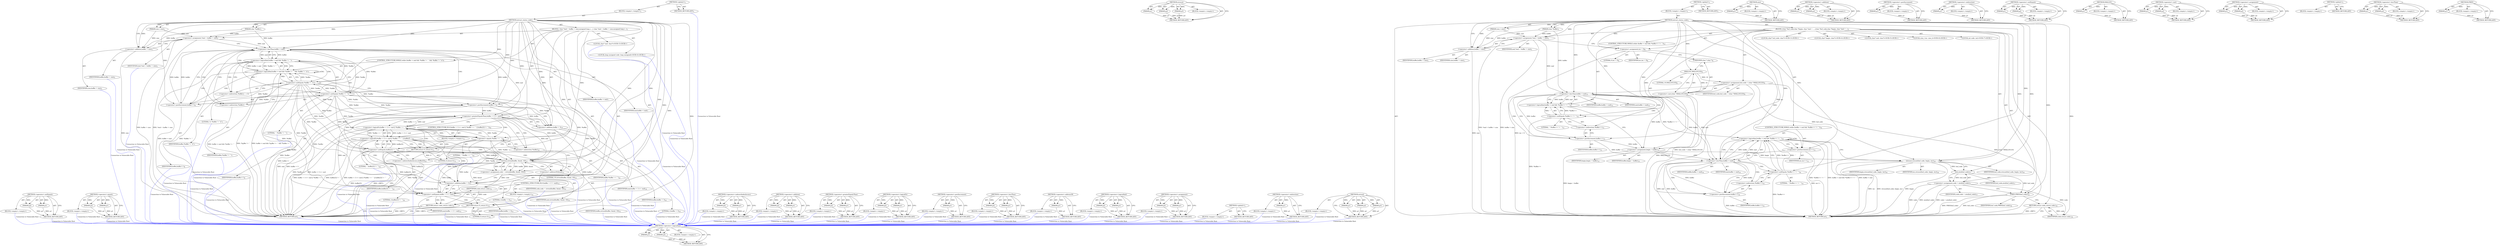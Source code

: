 digraph "strtoul" {
vulnerable_110 [label=<(METHOD,&lt;operator&gt;.logicalAnd)>];
vulnerable_111 [label=<(PARAM,p1)>];
vulnerable_112 [label=<(PARAM,p2)>];
vulnerable_113 [label=<(BLOCK,&lt;empty&gt;,&lt;empty&gt;)>];
vulnerable_114 [label=<(METHOD_RETURN,ANY)>];
vulnerable_133 [label=<(METHOD,strncat)>];
vulnerable_134 [label=<(PARAM,p1)>];
vulnerable_135 [label=<(PARAM,p2)>];
vulnerable_136 [label=<(PARAM,p3)>];
vulnerable_137 [label=<(BLOCK,&lt;empty&gt;,&lt;empty&gt;)>];
vulnerable_138 [label=<(METHOD_RETURN,ANY)>];
vulnerable_6 [label=<(METHOD,&lt;global&gt;)<SUB>1</SUB>>];
vulnerable_7 [label=<(BLOCK,&lt;empty&gt;,&lt;empty&gt;)<SUB>1</SUB>>];
vulnerable_8 [label=<(METHOD,extract_status_code)<SUB>1</SUB>>];
vulnerable_9 [label=<(PARAM,char *buffer)<SUB>1</SUB>>];
vulnerable_10 [label=<(PARAM,size_t size)<SUB>1</SUB>>];
vulnerable_11 [label=<(BLOCK,{
	char *buf_code;
	char *begin;
 	char *end = ...,{
	char *buf_code;
	char *begin;
 	char *end = ...)<SUB>2</SUB>>];
vulnerable_12 [label="<(LOCAL,char* buf_code: char*)<SUB>3</SUB>>"];
vulnerable_13 [label="<(LOCAL,char* begin: char*)<SUB>4</SUB>>"];
vulnerable_14 [label="<(LOCAL,char* end: char*)<SUB>5</SUB>>"];
vulnerable_15 [label=<(&lt;operator&gt;.assignment,*end = buffer + size)<SUB>5</SUB>>];
vulnerable_16 [label=<(IDENTIFIER,end,*end = buffer + size)<SUB>5</SUB>>];
vulnerable_17 [label=<(&lt;operator&gt;.addition,buffer + size)<SUB>5</SUB>>];
vulnerable_18 [label=<(IDENTIFIER,buffer,buffer + size)<SUB>5</SUB>>];
vulnerable_19 [label=<(IDENTIFIER,size,buffer + size)<SUB>5</SUB>>];
vulnerable_20 [label="<(LOCAL,size_t inc: size_t)<SUB>6</SUB>>"];
vulnerable_21 [label=<(&lt;operator&gt;.assignment,inc = 0)<SUB>6</SUB>>];
vulnerable_22 [label=<(IDENTIFIER,inc,inc = 0)<SUB>6</SUB>>];
vulnerable_23 [label=<(LITERAL,0,inc = 0)<SUB>6</SUB>>];
vulnerable_24 [label="<(LOCAL,int code: int)<SUB>7</SUB>>"];
vulnerable_25 [label=<(&lt;operator&gt;.assignment,buf_code = (char *)MALLOC(10))<SUB>9</SUB>>];
vulnerable_26 [label=<(IDENTIFIER,buf_code,buf_code = (char *)MALLOC(10))<SUB>9</SUB>>];
vulnerable_27 [label=<(&lt;operator&gt;.cast,(char *)MALLOC(10))<SUB>9</SUB>>];
vulnerable_28 [label=<(UNKNOWN,char *,char *)<SUB>9</SUB>>];
vulnerable_29 [label=<(MALLOC,MALLOC(10))<SUB>9</SUB>>];
vulnerable_30 [label=<(LITERAL,10,MALLOC(10))<SUB>9</SUB>>];
vulnerable_31 [label=<(CONTROL_STRUCTURE,WHILE,while (buffer &lt; end &amp;&amp; *buffer++ != ' '))<SUB>12</SUB>>];
vulnerable_32 [label=<(&lt;operator&gt;.logicalAnd,buffer &lt; end &amp;&amp; *buffer++ != ' ')<SUB>12</SUB>>];
vulnerable_33 [label=<(&lt;operator&gt;.lessThan,buffer &lt; end)<SUB>12</SUB>>];
vulnerable_34 [label=<(IDENTIFIER,buffer,buffer &lt; end)<SUB>12</SUB>>];
vulnerable_35 [label=<(IDENTIFIER,end,buffer &lt; end)<SUB>12</SUB>>];
vulnerable_36 [label=<(&lt;operator&gt;.notEquals,*buffer++ != ' ')<SUB>12</SUB>>];
vulnerable_37 [label=<(&lt;operator&gt;.indirection,*buffer++)<SUB>12</SUB>>];
vulnerable_38 [label=<(&lt;operator&gt;.postIncrement,buffer++)<SUB>12</SUB>>];
vulnerable_39 [label=<(IDENTIFIER,buffer,buffer++)<SUB>12</SUB>>];
vulnerable_40 [label=<(LITERAL,' ',*buffer++ != ' ')<SUB>12</SUB>>];
vulnerable_41 [label=<(&lt;operator&gt;.assignment,begin = buffer)<SUB>13</SUB>>];
vulnerable_42 [label=<(IDENTIFIER,begin,begin = buffer)<SUB>13</SUB>>];
vulnerable_43 [label=<(IDENTIFIER,buffer,begin = buffer)<SUB>13</SUB>>];
vulnerable_44 [label=<(CONTROL_STRUCTURE,WHILE,while (buffer &lt; end &amp;&amp; *buffer++ != ' '))<SUB>14</SUB>>];
vulnerable_45 [label=<(&lt;operator&gt;.logicalAnd,buffer &lt; end &amp;&amp; *buffer++ != ' ')<SUB>14</SUB>>];
vulnerable_46 [label=<(&lt;operator&gt;.lessThan,buffer &lt; end)<SUB>14</SUB>>];
vulnerable_47 [label=<(IDENTIFIER,buffer,buffer &lt; end)<SUB>14</SUB>>];
vulnerable_48 [label=<(IDENTIFIER,end,buffer &lt; end)<SUB>14</SUB>>];
vulnerable_49 [label=<(&lt;operator&gt;.notEquals,*buffer++ != ' ')<SUB>14</SUB>>];
vulnerable_50 [label=<(&lt;operator&gt;.indirection,*buffer++)<SUB>14</SUB>>];
vulnerable_51 [label=<(&lt;operator&gt;.postIncrement,buffer++)<SUB>14</SUB>>];
vulnerable_52 [label=<(IDENTIFIER,buffer,buffer++)<SUB>14</SUB>>];
vulnerable_53 [label=<(LITERAL,' ',*buffer++ != ' ')<SUB>14</SUB>>];
vulnerable_54 [label=<(&lt;operator&gt;.postIncrement,inc++)<SUB>15</SUB>>];
vulnerable_55 [label=<(IDENTIFIER,inc,inc++)<SUB>15</SUB>>];
vulnerable_56 [label=<(strncat,strncat(buf_code, begin, inc))<SUB>16</SUB>>];
vulnerable_57 [label=<(IDENTIFIER,buf_code,strncat(buf_code, begin, inc))<SUB>16</SUB>>];
vulnerable_58 [label=<(IDENTIFIER,begin,strncat(buf_code, begin, inc))<SUB>16</SUB>>];
vulnerable_59 [label=<(IDENTIFIER,inc,strncat(buf_code, begin, inc))<SUB>16</SUB>>];
vulnerable_60 [label=<(&lt;operator&gt;.assignment,code = atoi(buf_code))<SUB>17</SUB>>];
vulnerable_61 [label=<(IDENTIFIER,code,code = atoi(buf_code))<SUB>17</SUB>>];
vulnerable_62 [label=<(atoi,atoi(buf_code))<SUB>17</SUB>>];
vulnerable_63 [label=<(IDENTIFIER,buf_code,atoi(buf_code))<SUB>17</SUB>>];
vulnerable_64 [label=<(FREE,FREE(buf_code))<SUB>18</SUB>>];
vulnerable_65 [label=<(IDENTIFIER,buf_code,FREE(buf_code))<SUB>18</SUB>>];
vulnerable_66 [label=<(RETURN,return code;,return code;)<SUB>19</SUB>>];
vulnerable_67 [label=<(IDENTIFIER,code,return code;)<SUB>19</SUB>>];
vulnerable_68 [label=<(METHOD_RETURN,int)<SUB>1</SUB>>];
vulnerable_70 [label=<(METHOD_RETURN,ANY)<SUB>1</SUB>>];
vulnerable_139 [label=<(METHOD,atoi)>];
vulnerable_140 [label=<(PARAM,p1)>];
vulnerable_141 [label=<(BLOCK,&lt;empty&gt;,&lt;empty&gt;)>];
vulnerable_142 [label=<(METHOD_RETURN,ANY)>];
vulnerable_96 [label=<(METHOD,&lt;operator&gt;.addition)>];
vulnerable_97 [label=<(PARAM,p1)>];
vulnerable_98 [label=<(PARAM,p2)>];
vulnerable_99 [label=<(BLOCK,&lt;empty&gt;,&lt;empty&gt;)>];
vulnerable_100 [label=<(METHOD_RETURN,ANY)>];
vulnerable_129 [label=<(METHOD,&lt;operator&gt;.postIncrement)>];
vulnerable_130 [label=<(PARAM,p1)>];
vulnerable_131 [label=<(BLOCK,&lt;empty&gt;,&lt;empty&gt;)>];
vulnerable_132 [label=<(METHOD_RETURN,ANY)>];
vulnerable_125 [label=<(METHOD,&lt;operator&gt;.indirection)>];
vulnerable_126 [label=<(PARAM,p1)>];
vulnerable_127 [label=<(BLOCK,&lt;empty&gt;,&lt;empty&gt;)>];
vulnerable_128 [label=<(METHOD_RETURN,ANY)>];
vulnerable_120 [label=<(METHOD,&lt;operator&gt;.notEquals)>];
vulnerable_121 [label=<(PARAM,p1)>];
vulnerable_122 [label=<(PARAM,p2)>];
vulnerable_123 [label=<(BLOCK,&lt;empty&gt;,&lt;empty&gt;)>];
vulnerable_124 [label=<(METHOD_RETURN,ANY)>];
vulnerable_106 [label=<(METHOD,MALLOC)>];
vulnerable_107 [label=<(PARAM,p1)>];
vulnerable_108 [label=<(BLOCK,&lt;empty&gt;,&lt;empty&gt;)>];
vulnerable_109 [label=<(METHOD_RETURN,ANY)>];
vulnerable_101 [label=<(METHOD,&lt;operator&gt;.cast)>];
vulnerable_102 [label=<(PARAM,p1)>];
vulnerable_103 [label=<(PARAM,p2)>];
vulnerable_104 [label=<(BLOCK,&lt;empty&gt;,&lt;empty&gt;)>];
vulnerable_105 [label=<(METHOD_RETURN,ANY)>];
vulnerable_91 [label=<(METHOD,&lt;operator&gt;.assignment)>];
vulnerable_92 [label=<(PARAM,p1)>];
vulnerable_93 [label=<(PARAM,p2)>];
vulnerable_94 [label=<(BLOCK,&lt;empty&gt;,&lt;empty&gt;)>];
vulnerable_95 [label=<(METHOD_RETURN,ANY)>];
vulnerable_85 [label=<(METHOD,&lt;global&gt;)<SUB>1</SUB>>];
vulnerable_86 [label=<(BLOCK,&lt;empty&gt;,&lt;empty&gt;)>];
vulnerable_87 [label=<(METHOD_RETURN,ANY)>];
vulnerable_115 [label=<(METHOD,&lt;operator&gt;.lessThan)>];
vulnerable_116 [label=<(PARAM,p1)>];
vulnerable_117 [label=<(PARAM,p2)>];
vulnerable_118 [label=<(BLOCK,&lt;empty&gt;,&lt;empty&gt;)>];
vulnerable_119 [label=<(METHOD_RETURN,ANY)>];
vulnerable_143 [label=<(METHOD,FREE)>];
vulnerable_144 [label=<(PARAM,p1)>];
vulnerable_145 [label=<(BLOCK,&lt;empty&gt;,&lt;empty&gt;)>];
vulnerable_146 [label=<(METHOD_RETURN,ANY)>];
fixed_120 [label=<(METHOD,&lt;operator&gt;.notEquals)>];
fixed_121 [label=<(PARAM,p1)>];
fixed_122 [label=<(PARAM,p2)>];
fixed_123 [label=<(BLOCK,&lt;empty&gt;,&lt;empty&gt;)>];
fixed_124 [label=<(METHOD_RETURN,ANY)>];
fixed_143 [label=<(METHOD,&lt;operator&gt;.equals)>];
fixed_144 [label=<(PARAM,p1)>];
fixed_145 [label=<(PARAM,p2)>];
fixed_146 [label=<(BLOCK,&lt;empty&gt;,&lt;empty&gt;)>];
fixed_147 [label=<(METHOD_RETURN,ANY)>];
fixed_6 [label=<(METHOD,&lt;global&gt;)<SUB>1</SUB>>];
fixed_7 [label=<(BLOCK,&lt;empty&gt;,&lt;empty&gt;)<SUB>1</SUB>>];
fixed_8 [label=<(METHOD,extract_status_code)<SUB>1</SUB>>];
fixed_9 [label=<(PARAM,char *buffer)<SUB>1</SUB>>];
fixed_10 [label=<(PARAM,size_t size)<SUB>1</SUB>>];
fixed_11 [label=<(BLOCK,{
 	char *end = buffer + size;
	unsigned long c...,{
 	char *end = buffer + size;
	unsigned long c...)<SUB>2</SUB>>];
fixed_12 [label="<(LOCAL,char* end: char*)<SUB>3</SUB>>"];
fixed_13 [label=<(&lt;operator&gt;.assignment,*end = buffer + size)<SUB>3</SUB>>];
fixed_14 [label=<(IDENTIFIER,end,*end = buffer + size)<SUB>3</SUB>>];
fixed_15 [label=<(&lt;operator&gt;.addition,buffer + size)<SUB>3</SUB>>];
fixed_16 [label=<(IDENTIFIER,buffer,buffer + size)<SUB>3</SUB>>];
fixed_17 [label=<(IDENTIFIER,size,buffer + size)<SUB>3</SUB>>];
fixed_18 [label="<(LOCAL,long unsigned code: long unsigned)<SUB>4</SUB>>"];
fixed_19 [label=<(CONTROL_STRUCTURE,WHILE,while (buffer &lt; end &amp;&amp; *buffer != ' ' &amp;&amp; *buffer != '\r'))<SUB>7</SUB>>];
fixed_20 [label=<(&lt;operator&gt;.logicalAnd,buffer &lt; end &amp;&amp; *buffer != ' ' &amp;&amp; *buffer != '\r')<SUB>7</SUB>>];
fixed_21 [label=<(&lt;operator&gt;.logicalAnd,buffer &lt; end &amp;&amp; *buffer != ' ')<SUB>7</SUB>>];
fixed_22 [label=<(&lt;operator&gt;.lessThan,buffer &lt; end)<SUB>7</SUB>>];
fixed_23 [label=<(IDENTIFIER,buffer,buffer &lt; end)<SUB>7</SUB>>];
fixed_24 [label=<(IDENTIFIER,end,buffer &lt; end)<SUB>7</SUB>>];
fixed_25 [label=<(&lt;operator&gt;.notEquals,*buffer != ' ')<SUB>7</SUB>>];
fixed_26 [label=<(&lt;operator&gt;.indirection,*buffer)<SUB>7</SUB>>];
fixed_27 [label=<(IDENTIFIER,buffer,*buffer != ' ')<SUB>7</SUB>>];
fixed_28 [label=<(LITERAL,' ',*buffer != ' ')<SUB>7</SUB>>];
fixed_29 [label=<(&lt;operator&gt;.notEquals,*buffer != '\r')<SUB>7</SUB>>];
fixed_30 [label=<(&lt;operator&gt;.indirection,*buffer)<SUB>7</SUB>>];
fixed_31 [label=<(IDENTIFIER,buffer,*buffer != '\r')<SUB>7</SUB>>];
fixed_32 [label=<(LITERAL,'\r',*buffer != '\r')<SUB>7</SUB>>];
fixed_33 [label=<(&lt;operator&gt;.postIncrement,buffer++)<SUB>8</SUB>>];
fixed_34 [label=<(IDENTIFIER,buffer,buffer++)<SUB>8</SUB>>];
fixed_35 [label=<(&lt;operator&gt;.postIncrement,buffer++)<SUB>9</SUB>>];
fixed_36 [label=<(IDENTIFIER,buffer,buffer++)<SUB>9</SUB>>];
fixed_37 [label=<(CONTROL_STRUCTURE,IF,if (buffer + 3 &gt;= end || *buffer == ' ' || buffer[3] != ' '))<SUB>10</SUB>>];
fixed_38 [label=<(&lt;operator&gt;.logicalOr,buffer + 3 &gt;= end || *buffer == ' ' || buffer[3...)<SUB>10</SUB>>];
fixed_39 [label=<(&lt;operator&gt;.logicalOr,buffer + 3 &gt;= end || *buffer == ' ')<SUB>10</SUB>>];
fixed_40 [label=<(&lt;operator&gt;.greaterEqualsThan,buffer + 3 &gt;= end)<SUB>10</SUB>>];
fixed_41 [label=<(&lt;operator&gt;.addition,buffer + 3)<SUB>10</SUB>>];
fixed_42 [label=<(IDENTIFIER,buffer,buffer + 3)<SUB>10</SUB>>];
fixed_43 [label=<(LITERAL,3,buffer + 3)<SUB>10</SUB>>];
fixed_44 [label=<(IDENTIFIER,end,buffer + 3 &gt;= end)<SUB>10</SUB>>];
fixed_45 [label=<(&lt;operator&gt;.equals,*buffer == ' ')<SUB>10</SUB>>];
fixed_46 [label=<(&lt;operator&gt;.indirection,*buffer)<SUB>10</SUB>>];
fixed_47 [label=<(IDENTIFIER,buffer,*buffer == ' ')<SUB>10</SUB>>];
fixed_48 [label=<(LITERAL,' ',*buffer == ' ')<SUB>10</SUB>>];
fixed_49 [label=<(&lt;operator&gt;.notEquals,buffer[3] != ' ')<SUB>10</SUB>>];
fixed_50 [label=<(&lt;operator&gt;.indirectIndexAccess,buffer[3])<SUB>10</SUB>>];
fixed_51 [label=<(IDENTIFIER,buffer,buffer[3] != ' ')<SUB>10</SUB>>];
fixed_52 [label=<(LITERAL,3,buffer[3] != ' ')<SUB>10</SUB>>];
fixed_53 [label=<(LITERAL,' ',buffer[3] != ' ')<SUB>10</SUB>>];
fixed_54 [label=<(BLOCK,&lt;empty&gt;,&lt;empty&gt;)<SUB>11</SUB>>];
fixed_55 [label=<(RETURN,return 0;,return 0;)<SUB>11</SUB>>];
fixed_56 [label=<(LITERAL,0,return 0;)<SUB>11</SUB>>];
fixed_57 [label=<(&lt;operator&gt;.assignment,code = strtoul(buffer, &amp;end, 10))<SUB>12</SUB>>];
fixed_58 [label=<(IDENTIFIER,code,code = strtoul(buffer, &amp;end, 10))<SUB>12</SUB>>];
fixed_59 [label=<(strtoul,strtoul(buffer, &amp;end, 10))<SUB>12</SUB>>];
fixed_60 [label=<(IDENTIFIER,buffer,strtoul(buffer, &amp;end, 10))<SUB>12</SUB>>];
fixed_61 [label=<(&lt;operator&gt;.addressOf,&amp;end)<SUB>12</SUB>>];
fixed_62 [label=<(IDENTIFIER,end,strtoul(buffer, &amp;end, 10))<SUB>12</SUB>>];
fixed_63 [label=<(LITERAL,10,strtoul(buffer, &amp;end, 10))<SUB>12</SUB>>];
fixed_64 [label=<(CONTROL_STRUCTURE,IF,if (buffer + 3 != end))<SUB>13</SUB>>];
fixed_65 [label=<(&lt;operator&gt;.notEquals,buffer + 3 != end)<SUB>13</SUB>>];
fixed_66 [label=<(&lt;operator&gt;.addition,buffer + 3)<SUB>13</SUB>>];
fixed_67 [label=<(IDENTIFIER,buffer,buffer + 3)<SUB>13</SUB>>];
fixed_68 [label=<(LITERAL,3,buffer + 3)<SUB>13</SUB>>];
fixed_69 [label=<(IDENTIFIER,end,buffer + 3 != end)<SUB>13</SUB>>];
fixed_70 [label=<(BLOCK,&lt;empty&gt;,&lt;empty&gt;)<SUB>14</SUB>>];
fixed_71 [label=<(RETURN,return 0;,return 0;)<SUB>14</SUB>>];
fixed_72 [label=<(LITERAL,0,return 0;)<SUB>14</SUB>>];
fixed_73 [label=<(RETURN,return code;,return code;)<SUB>15</SUB>>];
fixed_74 [label=<(IDENTIFIER,code,return code;)<SUB>15</SUB>>];
fixed_75 [label=<(METHOD_RETURN,int)<SUB>1</SUB>>];
fixed_77 [label=<(METHOD_RETURN,ANY)<SUB>1</SUB>>];
fixed_148 [label=<(METHOD,&lt;operator&gt;.indirectIndexAccess)>];
fixed_149 [label=<(PARAM,p1)>];
fixed_150 [label=<(PARAM,p2)>];
fixed_151 [label=<(BLOCK,&lt;empty&gt;,&lt;empty&gt;)>];
fixed_152 [label=<(METHOD_RETURN,ANY)>];
fixed_105 [label=<(METHOD,&lt;operator&gt;.addition)>];
fixed_106 [label=<(PARAM,p1)>];
fixed_107 [label=<(PARAM,p2)>];
fixed_108 [label=<(BLOCK,&lt;empty&gt;,&lt;empty&gt;)>];
fixed_109 [label=<(METHOD_RETURN,ANY)>];
fixed_138 [label=<(METHOD,&lt;operator&gt;.greaterEqualsThan)>];
fixed_139 [label=<(PARAM,p1)>];
fixed_140 [label=<(PARAM,p2)>];
fixed_141 [label=<(BLOCK,&lt;empty&gt;,&lt;empty&gt;)>];
fixed_142 [label=<(METHOD_RETURN,ANY)>];
fixed_133 [label=<(METHOD,&lt;operator&gt;.logicalOr)>];
fixed_134 [label=<(PARAM,p1)>];
fixed_135 [label=<(PARAM,p2)>];
fixed_136 [label=<(BLOCK,&lt;empty&gt;,&lt;empty&gt;)>];
fixed_137 [label=<(METHOD_RETURN,ANY)>];
fixed_129 [label=<(METHOD,&lt;operator&gt;.postIncrement)>];
fixed_130 [label=<(PARAM,p1)>];
fixed_131 [label=<(BLOCK,&lt;empty&gt;,&lt;empty&gt;)>];
fixed_132 [label=<(METHOD_RETURN,ANY)>];
fixed_115 [label=<(METHOD,&lt;operator&gt;.lessThan)>];
fixed_116 [label=<(PARAM,p1)>];
fixed_117 [label=<(PARAM,p2)>];
fixed_118 [label=<(BLOCK,&lt;empty&gt;,&lt;empty&gt;)>];
fixed_119 [label=<(METHOD_RETURN,ANY)>];
fixed_159 [label=<(METHOD,&lt;operator&gt;.addressOf)>];
fixed_160 [label=<(PARAM,p1)>];
fixed_161 [label=<(BLOCK,&lt;empty&gt;,&lt;empty&gt;)>];
fixed_162 [label=<(METHOD_RETURN,ANY)>];
fixed_110 [label=<(METHOD,&lt;operator&gt;.logicalAnd)>];
fixed_111 [label=<(PARAM,p1)>];
fixed_112 [label=<(PARAM,p2)>];
fixed_113 [label=<(BLOCK,&lt;empty&gt;,&lt;empty&gt;)>];
fixed_114 [label=<(METHOD_RETURN,ANY)>];
fixed_100 [label=<(METHOD,&lt;operator&gt;.assignment)>];
fixed_101 [label=<(PARAM,p1)>];
fixed_102 [label=<(PARAM,p2)>];
fixed_103 [label=<(BLOCK,&lt;empty&gt;,&lt;empty&gt;)>];
fixed_104 [label=<(METHOD_RETURN,ANY)>];
fixed_94 [label=<(METHOD,&lt;global&gt;)<SUB>1</SUB>>];
fixed_95 [label=<(BLOCK,&lt;empty&gt;,&lt;empty&gt;)>];
fixed_96 [label=<(METHOD_RETURN,ANY)>];
fixed_125 [label=<(METHOD,&lt;operator&gt;.indirection)>];
fixed_126 [label=<(PARAM,p1)>];
fixed_127 [label=<(BLOCK,&lt;empty&gt;,&lt;empty&gt;)>];
fixed_128 [label=<(METHOD_RETURN,ANY)>];
fixed_153 [label=<(METHOD,strtoul)>];
fixed_154 [label=<(PARAM,p1)>];
fixed_155 [label=<(PARAM,p2)>];
fixed_156 [label=<(PARAM,p3)>];
fixed_157 [label=<(BLOCK,&lt;empty&gt;,&lt;empty&gt;)>];
fixed_158 [label=<(METHOD_RETURN,ANY)>];
vulnerable_110 -> vulnerable_111  [key=0, label="AST: "];
vulnerable_110 -> vulnerable_111  [key=1, label="DDG: "];
vulnerable_110 -> vulnerable_113  [key=0, label="AST: "];
vulnerable_110 -> vulnerable_112  [key=0, label="AST: "];
vulnerable_110 -> vulnerable_112  [key=1, label="DDG: "];
vulnerable_110 -> vulnerable_114  [key=0, label="AST: "];
vulnerable_110 -> vulnerable_114  [key=1, label="CFG: "];
vulnerable_111 -> vulnerable_114  [key=0, label="DDG: p1"];
vulnerable_112 -> vulnerable_114  [key=0, label="DDG: p2"];
vulnerable_133 -> vulnerable_134  [key=0, label="AST: "];
vulnerable_133 -> vulnerable_134  [key=1, label="DDG: "];
vulnerable_133 -> vulnerable_137  [key=0, label="AST: "];
vulnerable_133 -> vulnerable_135  [key=0, label="AST: "];
vulnerable_133 -> vulnerable_135  [key=1, label="DDG: "];
vulnerable_133 -> vulnerable_138  [key=0, label="AST: "];
vulnerable_133 -> vulnerable_138  [key=1, label="CFG: "];
vulnerable_133 -> vulnerable_136  [key=0, label="AST: "];
vulnerable_133 -> vulnerable_136  [key=1, label="DDG: "];
vulnerable_134 -> vulnerable_138  [key=0, label="DDG: p1"];
vulnerable_135 -> vulnerable_138  [key=0, label="DDG: p2"];
vulnerable_136 -> vulnerable_138  [key=0, label="DDG: p3"];
vulnerable_6 -> vulnerable_7  [key=0, label="AST: "];
vulnerable_6 -> vulnerable_70  [key=0, label="AST: "];
vulnerable_6 -> vulnerable_70  [key=1, label="CFG: "];
vulnerable_7 -> vulnerable_8  [key=0, label="AST: "];
vulnerable_8 -> vulnerable_9  [key=0, label="AST: "];
vulnerable_8 -> vulnerable_9  [key=1, label="DDG: "];
vulnerable_8 -> vulnerable_10  [key=0, label="AST: "];
vulnerable_8 -> vulnerable_10  [key=1, label="DDG: "];
vulnerable_8 -> vulnerable_11  [key=0, label="AST: "];
vulnerable_8 -> vulnerable_68  [key=0, label="AST: "];
vulnerable_8 -> vulnerable_17  [key=0, label="CFG: "];
vulnerable_8 -> vulnerable_17  [key=1, label="DDG: "];
vulnerable_8 -> vulnerable_15  [key=0, label="DDG: "];
vulnerable_8 -> vulnerable_21  [key=0, label="DDG: "];
vulnerable_8 -> vulnerable_41  [key=0, label="DDG: "];
vulnerable_8 -> vulnerable_56  [key=0, label="DDG: "];
vulnerable_8 -> vulnerable_64  [key=0, label="DDG: "];
vulnerable_8 -> vulnerable_67  [key=0, label="DDG: "];
vulnerable_8 -> vulnerable_54  [key=0, label="DDG: "];
vulnerable_8 -> vulnerable_62  [key=0, label="DDG: "];
vulnerable_8 -> vulnerable_29  [key=0, label="DDG: "];
vulnerable_8 -> vulnerable_33  [key=0, label="DDG: "];
vulnerable_8 -> vulnerable_36  [key=0, label="DDG: "];
vulnerable_8 -> vulnerable_46  [key=0, label="DDG: "];
vulnerable_8 -> vulnerable_49  [key=0, label="DDG: "];
vulnerable_8 -> vulnerable_38  [key=0, label="DDG: "];
vulnerable_8 -> vulnerable_51  [key=0, label="DDG: "];
vulnerable_9 -> vulnerable_15  [key=0, label="DDG: buffer"];
vulnerable_9 -> vulnerable_17  [key=0, label="DDG: buffer"];
vulnerable_9 -> vulnerable_33  [key=0, label="DDG: buffer"];
vulnerable_10 -> vulnerable_15  [key=0, label="DDG: size"];
vulnerable_10 -> vulnerable_17  [key=0, label="DDG: size"];
vulnerable_11 -> vulnerable_12  [key=0, label="AST: "];
vulnerable_11 -> vulnerable_13  [key=0, label="AST: "];
vulnerable_11 -> vulnerable_14  [key=0, label="AST: "];
vulnerable_11 -> vulnerable_15  [key=0, label="AST: "];
vulnerable_11 -> vulnerable_20  [key=0, label="AST: "];
vulnerable_11 -> vulnerable_21  [key=0, label="AST: "];
vulnerable_11 -> vulnerable_24  [key=0, label="AST: "];
vulnerable_11 -> vulnerable_25  [key=0, label="AST: "];
vulnerable_11 -> vulnerable_31  [key=0, label="AST: "];
vulnerable_11 -> vulnerable_41  [key=0, label="AST: "];
vulnerable_11 -> vulnerable_44  [key=0, label="AST: "];
vulnerable_11 -> vulnerable_56  [key=0, label="AST: "];
vulnerable_11 -> vulnerable_60  [key=0, label="AST: "];
vulnerable_11 -> vulnerable_64  [key=0, label="AST: "];
vulnerable_11 -> vulnerable_66  [key=0, label="AST: "];
vulnerable_15 -> vulnerable_16  [key=0, label="AST: "];
vulnerable_15 -> vulnerable_17  [key=0, label="AST: "];
vulnerable_15 -> vulnerable_21  [key=0, label="CFG: "];
vulnerable_15 -> vulnerable_68  [key=0, label="DDG: buffer + size"];
vulnerable_15 -> vulnerable_68  [key=1, label="DDG: *end = buffer + size"];
vulnerable_15 -> vulnerable_33  [key=0, label="DDG: end"];
vulnerable_17 -> vulnerable_18  [key=0, label="AST: "];
vulnerable_17 -> vulnerable_19  [key=0, label="AST: "];
vulnerable_17 -> vulnerable_15  [key=0, label="CFG: "];
vulnerable_17 -> vulnerable_68  [key=0, label="DDG: size"];
vulnerable_21 -> vulnerable_22  [key=0, label="AST: "];
vulnerable_21 -> vulnerable_23  [key=0, label="AST: "];
vulnerable_21 -> vulnerable_28  [key=0, label="CFG: "];
vulnerable_21 -> vulnerable_68  [key=0, label="DDG: inc = 0"];
vulnerable_21 -> vulnerable_54  [key=0, label="DDG: inc"];
vulnerable_25 -> vulnerable_26  [key=0, label="AST: "];
vulnerable_25 -> vulnerable_27  [key=0, label="AST: "];
vulnerable_25 -> vulnerable_33  [key=0, label="CFG: "];
vulnerable_25 -> vulnerable_68  [key=0, label="DDG: (char *)MALLOC(10)"];
vulnerable_25 -> vulnerable_68  [key=1, label="DDG: buf_code = (char *)MALLOC(10)"];
vulnerable_25 -> vulnerable_56  [key=0, label="DDG: buf_code"];
vulnerable_27 -> vulnerable_28  [key=0, label="AST: "];
vulnerable_27 -> vulnerable_29  [key=0, label="AST: "];
vulnerable_27 -> vulnerable_25  [key=0, label="CFG: "];
vulnerable_27 -> vulnerable_68  [key=0, label="DDG: MALLOC(10)"];
vulnerable_28 -> vulnerable_29  [key=0, label="CFG: "];
vulnerable_29 -> vulnerable_30  [key=0, label="AST: "];
vulnerable_29 -> vulnerable_27  [key=0, label="CFG: "];
vulnerable_29 -> vulnerable_27  [key=1, label="DDG: 10"];
vulnerable_29 -> vulnerable_25  [key=0, label="DDG: 10"];
vulnerable_31 -> vulnerable_32  [key=0, label="AST: "];
vulnerable_32 -> vulnerable_33  [key=0, label="AST: "];
vulnerable_32 -> vulnerable_36  [key=0, label="AST: "];
vulnerable_32 -> vulnerable_41  [key=0, label="CFG: "];
vulnerable_32 -> vulnerable_45  [key=0, label="DDG: *buffer++ != ' '"];
vulnerable_33 -> vulnerable_34  [key=0, label="AST: "];
vulnerable_33 -> vulnerable_35  [key=0, label="AST: "];
vulnerable_33 -> vulnerable_32  [key=0, label="CFG: "];
vulnerable_33 -> vulnerable_32  [key=1, label="DDG: buffer"];
vulnerable_33 -> vulnerable_32  [key=2, label="DDG: end"];
vulnerable_33 -> vulnerable_38  [key=0, label="CFG: "];
vulnerable_33 -> vulnerable_38  [key=1, label="DDG: buffer"];
vulnerable_33 -> vulnerable_38  [key=2, label="CDG: "];
vulnerable_33 -> vulnerable_41  [key=0, label="DDG: buffer"];
vulnerable_33 -> vulnerable_46  [key=0, label="DDG: buffer"];
vulnerable_33 -> vulnerable_46  [key=1, label="DDG: end"];
vulnerable_33 -> vulnerable_36  [key=0, label="CDG: "];
vulnerable_33 -> vulnerable_37  [key=0, label="CDG: "];
vulnerable_36 -> vulnerable_37  [key=0, label="AST: "];
vulnerable_36 -> vulnerable_40  [key=0, label="AST: "];
vulnerable_36 -> vulnerable_32  [key=0, label="CFG: "];
vulnerable_36 -> vulnerable_32  [key=1, label="DDG: *buffer++"];
vulnerable_36 -> vulnerable_32  [key=2, label="DDG: ' '"];
vulnerable_36 -> vulnerable_68  [key=0, label="DDG: *buffer++"];
vulnerable_37 -> vulnerable_38  [key=0, label="AST: "];
vulnerable_37 -> vulnerable_36  [key=0, label="CFG: "];
vulnerable_38 -> vulnerable_39  [key=0, label="AST: "];
vulnerable_38 -> vulnerable_37  [key=0, label="CFG: "];
vulnerable_38 -> vulnerable_41  [key=0, label="DDG: buffer"];
vulnerable_38 -> vulnerable_46  [key=0, label="DDG: buffer"];
vulnerable_41 -> vulnerable_42  [key=0, label="AST: "];
vulnerable_41 -> vulnerable_43  [key=0, label="AST: "];
vulnerable_41 -> vulnerable_46  [key=0, label="CFG: "];
vulnerable_41 -> vulnerable_68  [key=0, label="DDG: begin = buffer"];
vulnerable_41 -> vulnerable_56  [key=0, label="DDG: begin"];
vulnerable_44 -> vulnerable_45  [key=0, label="AST: "];
vulnerable_44 -> vulnerable_54  [key=0, label="AST: "];
vulnerable_45 -> vulnerable_46  [key=0, label="AST: "];
vulnerable_45 -> vulnerable_46  [key=1, label="CDG: "];
vulnerable_45 -> vulnerable_49  [key=0, label="AST: "];
vulnerable_45 -> vulnerable_54  [key=0, label="CFG: "];
vulnerable_45 -> vulnerable_54  [key=1, label="CDG: "];
vulnerable_45 -> vulnerable_56  [key=0, label="CFG: "];
vulnerable_45 -> vulnerable_68  [key=0, label="DDG: buffer &lt; end"];
vulnerable_45 -> vulnerable_68  [key=1, label="DDG: *buffer++ != ' '"];
vulnerable_45 -> vulnerable_68  [key=2, label="DDG: buffer &lt; end &amp;&amp; *buffer++ != ' '"];
vulnerable_45 -> vulnerable_45  [key=0, label="CDG: "];
vulnerable_46 -> vulnerable_47  [key=0, label="AST: "];
vulnerable_46 -> vulnerable_48  [key=0, label="AST: "];
vulnerable_46 -> vulnerable_45  [key=0, label="CFG: "];
vulnerable_46 -> vulnerable_45  [key=1, label="DDG: buffer"];
vulnerable_46 -> vulnerable_45  [key=2, label="DDG: end"];
vulnerable_46 -> vulnerable_51  [key=0, label="CFG: "];
vulnerable_46 -> vulnerable_51  [key=1, label="DDG: buffer"];
vulnerable_46 -> vulnerable_51  [key=2, label="CDG: "];
vulnerable_46 -> vulnerable_68  [key=0, label="DDG: buffer"];
vulnerable_46 -> vulnerable_68  [key=1, label="DDG: end"];
vulnerable_46 -> vulnerable_49  [key=0, label="CDG: "];
vulnerable_46 -> vulnerable_50  [key=0, label="CDG: "];
vulnerable_49 -> vulnerable_50  [key=0, label="AST: "];
vulnerable_49 -> vulnerable_53  [key=0, label="AST: "];
vulnerable_49 -> vulnerable_45  [key=0, label="CFG: "];
vulnerable_49 -> vulnerable_45  [key=1, label="DDG: *buffer++"];
vulnerable_49 -> vulnerable_45  [key=2, label="DDG: ' '"];
vulnerable_49 -> vulnerable_68  [key=0, label="DDG: *buffer++"];
vulnerable_50 -> vulnerable_51  [key=0, label="AST: "];
vulnerable_50 -> vulnerable_49  [key=0, label="CFG: "];
vulnerable_51 -> vulnerable_52  [key=0, label="AST: "];
vulnerable_51 -> vulnerable_50  [key=0, label="CFG: "];
vulnerable_51 -> vulnerable_68  [key=0, label="DDG: buffer"];
vulnerable_51 -> vulnerable_46  [key=0, label="DDG: buffer"];
vulnerable_54 -> vulnerable_55  [key=0, label="AST: "];
vulnerable_54 -> vulnerable_46  [key=0, label="CFG: "];
vulnerable_54 -> vulnerable_68  [key=0, label="DDG: inc++"];
vulnerable_56 -> vulnerable_57  [key=0, label="AST: "];
vulnerable_56 -> vulnerable_58  [key=0, label="AST: "];
vulnerable_56 -> vulnerable_59  [key=0, label="AST: "];
vulnerable_56 -> vulnerable_62  [key=0, label="CFG: "];
vulnerable_56 -> vulnerable_62  [key=1, label="DDG: buf_code"];
vulnerable_56 -> vulnerable_68  [key=0, label="DDG: begin"];
vulnerable_56 -> vulnerable_68  [key=1, label="DDG: inc"];
vulnerable_56 -> vulnerable_68  [key=2, label="DDG: strncat(buf_code, begin, inc)"];
vulnerable_60 -> vulnerable_61  [key=0, label="AST: "];
vulnerable_60 -> vulnerable_62  [key=0, label="AST: "];
vulnerable_60 -> vulnerable_64  [key=0, label="CFG: "];
vulnerable_60 -> vulnerable_68  [key=0, label="DDG: code"];
vulnerable_60 -> vulnerable_68  [key=1, label="DDG: atoi(buf_code)"];
vulnerable_60 -> vulnerable_68  [key=2, label="DDG: code = atoi(buf_code)"];
vulnerable_60 -> vulnerable_67  [key=0, label="DDG: code"];
vulnerable_62 -> vulnerable_63  [key=0, label="AST: "];
vulnerable_62 -> vulnerable_60  [key=0, label="CFG: "];
vulnerable_62 -> vulnerable_60  [key=1, label="DDG: buf_code"];
vulnerable_62 -> vulnerable_64  [key=0, label="DDG: buf_code"];
vulnerable_64 -> vulnerable_65  [key=0, label="AST: "];
vulnerable_64 -> vulnerable_66  [key=0, label="CFG: "];
vulnerable_64 -> vulnerable_68  [key=0, label="DDG: buf_code"];
vulnerable_64 -> vulnerable_68  [key=1, label="DDG: FREE(buf_code)"];
vulnerable_66 -> vulnerable_67  [key=0, label="AST: "];
vulnerable_66 -> vulnerable_68  [key=0, label="CFG: "];
vulnerable_66 -> vulnerable_68  [key=1, label="DDG: &lt;RET&gt;"];
vulnerable_67 -> vulnerable_66  [key=0, label="DDG: code"];
vulnerable_139 -> vulnerable_140  [key=0, label="AST: "];
vulnerable_139 -> vulnerable_140  [key=1, label="DDG: "];
vulnerable_139 -> vulnerable_141  [key=0, label="AST: "];
vulnerable_139 -> vulnerable_142  [key=0, label="AST: "];
vulnerable_139 -> vulnerable_142  [key=1, label="CFG: "];
vulnerable_140 -> vulnerable_142  [key=0, label="DDG: p1"];
vulnerable_96 -> vulnerable_97  [key=0, label="AST: "];
vulnerable_96 -> vulnerable_97  [key=1, label="DDG: "];
vulnerable_96 -> vulnerable_99  [key=0, label="AST: "];
vulnerable_96 -> vulnerable_98  [key=0, label="AST: "];
vulnerable_96 -> vulnerable_98  [key=1, label="DDG: "];
vulnerable_96 -> vulnerable_100  [key=0, label="AST: "];
vulnerable_96 -> vulnerable_100  [key=1, label="CFG: "];
vulnerable_97 -> vulnerable_100  [key=0, label="DDG: p1"];
vulnerable_98 -> vulnerable_100  [key=0, label="DDG: p2"];
vulnerable_129 -> vulnerable_130  [key=0, label="AST: "];
vulnerable_129 -> vulnerable_130  [key=1, label="DDG: "];
vulnerable_129 -> vulnerable_131  [key=0, label="AST: "];
vulnerable_129 -> vulnerable_132  [key=0, label="AST: "];
vulnerable_129 -> vulnerable_132  [key=1, label="CFG: "];
vulnerable_130 -> vulnerable_132  [key=0, label="DDG: p1"];
vulnerable_125 -> vulnerable_126  [key=0, label="AST: "];
vulnerable_125 -> vulnerable_126  [key=1, label="DDG: "];
vulnerable_125 -> vulnerable_127  [key=0, label="AST: "];
vulnerable_125 -> vulnerable_128  [key=0, label="AST: "];
vulnerable_125 -> vulnerable_128  [key=1, label="CFG: "];
vulnerable_126 -> vulnerable_128  [key=0, label="DDG: p1"];
vulnerable_120 -> vulnerable_121  [key=0, label="AST: "];
vulnerable_120 -> vulnerable_121  [key=1, label="DDG: "];
vulnerable_120 -> vulnerable_123  [key=0, label="AST: "];
vulnerable_120 -> vulnerable_122  [key=0, label="AST: "];
vulnerable_120 -> vulnerable_122  [key=1, label="DDG: "];
vulnerable_120 -> vulnerable_124  [key=0, label="AST: "];
vulnerable_120 -> vulnerable_124  [key=1, label="CFG: "];
vulnerable_121 -> vulnerable_124  [key=0, label="DDG: p1"];
vulnerable_122 -> vulnerable_124  [key=0, label="DDG: p2"];
vulnerable_106 -> vulnerable_107  [key=0, label="AST: "];
vulnerable_106 -> vulnerable_107  [key=1, label="DDG: "];
vulnerable_106 -> vulnerable_108  [key=0, label="AST: "];
vulnerable_106 -> vulnerable_109  [key=0, label="AST: "];
vulnerable_106 -> vulnerable_109  [key=1, label="CFG: "];
vulnerable_107 -> vulnerable_109  [key=0, label="DDG: p1"];
vulnerable_101 -> vulnerable_102  [key=0, label="AST: "];
vulnerable_101 -> vulnerable_102  [key=1, label="DDG: "];
vulnerable_101 -> vulnerable_104  [key=0, label="AST: "];
vulnerable_101 -> vulnerable_103  [key=0, label="AST: "];
vulnerable_101 -> vulnerable_103  [key=1, label="DDG: "];
vulnerable_101 -> vulnerable_105  [key=0, label="AST: "];
vulnerable_101 -> vulnerable_105  [key=1, label="CFG: "];
vulnerable_102 -> vulnerable_105  [key=0, label="DDG: p1"];
vulnerable_103 -> vulnerable_105  [key=0, label="DDG: p2"];
vulnerable_91 -> vulnerable_92  [key=0, label="AST: "];
vulnerable_91 -> vulnerable_92  [key=1, label="DDG: "];
vulnerable_91 -> vulnerable_94  [key=0, label="AST: "];
vulnerable_91 -> vulnerable_93  [key=0, label="AST: "];
vulnerable_91 -> vulnerable_93  [key=1, label="DDG: "];
vulnerable_91 -> vulnerable_95  [key=0, label="AST: "];
vulnerable_91 -> vulnerable_95  [key=1, label="CFG: "];
vulnerable_92 -> vulnerable_95  [key=0, label="DDG: p1"];
vulnerable_93 -> vulnerable_95  [key=0, label="DDG: p2"];
vulnerable_85 -> vulnerable_86  [key=0, label="AST: "];
vulnerable_85 -> vulnerable_87  [key=0, label="AST: "];
vulnerable_85 -> vulnerable_87  [key=1, label="CFG: "];
vulnerable_115 -> vulnerable_116  [key=0, label="AST: "];
vulnerable_115 -> vulnerable_116  [key=1, label="DDG: "];
vulnerable_115 -> vulnerable_118  [key=0, label="AST: "];
vulnerable_115 -> vulnerable_117  [key=0, label="AST: "];
vulnerable_115 -> vulnerable_117  [key=1, label="DDG: "];
vulnerable_115 -> vulnerable_119  [key=0, label="AST: "];
vulnerable_115 -> vulnerable_119  [key=1, label="CFG: "];
vulnerable_116 -> vulnerable_119  [key=0, label="DDG: p1"];
vulnerable_117 -> vulnerable_119  [key=0, label="DDG: p2"];
vulnerable_143 -> vulnerable_144  [key=0, label="AST: "];
vulnerable_143 -> vulnerable_144  [key=1, label="DDG: "];
vulnerable_143 -> vulnerable_145  [key=0, label="AST: "];
vulnerable_143 -> vulnerable_146  [key=0, label="AST: "];
vulnerable_143 -> vulnerable_146  [key=1, label="CFG: "];
vulnerable_144 -> vulnerable_146  [key=0, label="DDG: p1"];
fixed_120 -> fixed_121  [key=0, label="AST: "];
fixed_120 -> fixed_121  [key=1, label="DDG: "];
fixed_120 -> fixed_123  [key=0, label="AST: "];
fixed_120 -> fixed_122  [key=0, label="AST: "];
fixed_120 -> fixed_122  [key=1, label="DDG: "];
fixed_120 -> fixed_124  [key=0, label="AST: "];
fixed_120 -> fixed_124  [key=1, label="CFG: "];
fixed_121 -> fixed_124  [key=0, label="DDG: p1"];
fixed_122 -> fixed_124  [key=0, label="DDG: p2"];
fixed_123 -> vulnerable_110  [color=blue, key=0, label="Connection to Vulnerable Root", penwidth="2.0", style=dashed];
fixed_124 -> vulnerable_110  [color=blue, key=0, label="Connection to Vulnerable Root", penwidth="2.0", style=dashed];
fixed_143 -> fixed_144  [key=0, label="AST: "];
fixed_143 -> fixed_144  [key=1, label="DDG: "];
fixed_143 -> fixed_146  [key=0, label="AST: "];
fixed_143 -> fixed_145  [key=0, label="AST: "];
fixed_143 -> fixed_145  [key=1, label="DDG: "];
fixed_143 -> fixed_147  [key=0, label="AST: "];
fixed_143 -> fixed_147  [key=1, label="CFG: "];
fixed_144 -> fixed_147  [key=0, label="DDG: p1"];
fixed_145 -> fixed_147  [key=0, label="DDG: p2"];
fixed_146 -> vulnerable_110  [color=blue, key=0, label="Connection to Vulnerable Root", penwidth="2.0", style=dashed];
fixed_147 -> vulnerable_110  [color=blue, key=0, label="Connection to Vulnerable Root", penwidth="2.0", style=dashed];
fixed_6 -> fixed_7  [key=0, label="AST: "];
fixed_6 -> fixed_77  [key=0, label="AST: "];
fixed_6 -> fixed_77  [key=1, label="CFG: "];
fixed_7 -> fixed_8  [key=0, label="AST: "];
fixed_8 -> fixed_9  [key=0, label="AST: "];
fixed_8 -> fixed_9  [key=1, label="DDG: "];
fixed_8 -> fixed_10  [key=0, label="AST: "];
fixed_8 -> fixed_10  [key=1, label="DDG: "];
fixed_8 -> fixed_11  [key=0, label="AST: "];
fixed_8 -> fixed_75  [key=0, label="AST: "];
fixed_8 -> fixed_15  [key=0, label="CFG: "];
fixed_8 -> fixed_15  [key=1, label="DDG: "];
fixed_8 -> fixed_13  [key=0, label="DDG: "];
fixed_8 -> fixed_35  [key=0, label="DDG: "];
fixed_8 -> fixed_74  [key=0, label="DDG: "];
fixed_8 -> fixed_33  [key=0, label="DDG: "];
fixed_8 -> fixed_55  [key=0, label="DDG: "];
fixed_8 -> fixed_59  [key=0, label="DDG: "];
fixed_8 -> fixed_65  [key=0, label="DDG: "];
fixed_8 -> fixed_71  [key=0, label="DDG: "];
fixed_8 -> fixed_29  [key=0, label="DDG: "];
fixed_8 -> fixed_49  [key=0, label="DDG: "];
fixed_8 -> fixed_56  [key=0, label="DDG: "];
fixed_8 -> fixed_66  [key=0, label="DDG: "];
fixed_8 -> fixed_72  [key=0, label="DDG: "];
fixed_8 -> fixed_22  [key=0, label="DDG: "];
fixed_8 -> fixed_25  [key=0, label="DDG: "];
fixed_8 -> fixed_40  [key=0, label="DDG: "];
fixed_8 -> fixed_45  [key=0, label="DDG: "];
fixed_8 -> fixed_41  [key=0, label="DDG: "];
fixed_9 -> fixed_13  [key=0, label="DDG: buffer"];
fixed_9 -> fixed_15  [key=0, label="DDG: buffer"];
fixed_9 -> fixed_22  [key=0, label="DDG: buffer"];
fixed_10 -> fixed_13  [key=0, label="DDG: size"];
fixed_10 -> fixed_15  [key=0, label="DDG: size"];
fixed_11 -> fixed_12  [key=0, label="AST: "];
fixed_11 -> fixed_13  [key=0, label="AST: "];
fixed_11 -> fixed_18  [key=0, label="AST: "];
fixed_11 -> fixed_19  [key=0, label="AST: "];
fixed_11 -> fixed_35  [key=0, label="AST: "];
fixed_11 -> fixed_37  [key=0, label="AST: "];
fixed_11 -> fixed_57  [key=0, label="AST: "];
fixed_11 -> fixed_64  [key=0, label="AST: "];
fixed_11 -> fixed_73  [key=0, label="AST: "];
fixed_12 -> vulnerable_110  [color=blue, key=0, label="Connection to Vulnerable Root", penwidth="2.0", style=dashed];
fixed_13 -> fixed_14  [key=0, label="AST: "];
fixed_13 -> fixed_15  [key=0, label="AST: "];
fixed_13 -> fixed_22  [key=0, label="CFG: "];
fixed_13 -> fixed_22  [key=1, label="DDG: end"];
fixed_13 -> fixed_75  [key=0, label="DDG: buffer + size"];
fixed_13 -> fixed_75  [key=1, label="DDG: *end = buffer + size"];
fixed_14 -> vulnerable_110  [color=blue, key=0, label="Connection to Vulnerable Root", penwidth="2.0", style=dashed];
fixed_15 -> fixed_16  [key=0, label="AST: "];
fixed_15 -> fixed_17  [key=0, label="AST: "];
fixed_15 -> fixed_13  [key=0, label="CFG: "];
fixed_15 -> fixed_75  [key=0, label="DDG: size"];
fixed_16 -> vulnerable_110  [color=blue, key=0, label="Connection to Vulnerable Root", penwidth="2.0", style=dashed];
fixed_17 -> vulnerable_110  [color=blue, key=0, label="Connection to Vulnerable Root", penwidth="2.0", style=dashed];
fixed_18 -> vulnerable_110  [color=blue, key=0, label="Connection to Vulnerable Root", penwidth="2.0", style=dashed];
fixed_19 -> fixed_20  [key=0, label="AST: "];
fixed_19 -> fixed_33  [key=0, label="AST: "];
fixed_20 -> fixed_21  [key=0, label="AST: "];
fixed_20 -> fixed_21  [key=1, label="CDG: "];
fixed_20 -> fixed_29  [key=0, label="AST: "];
fixed_20 -> fixed_33  [key=0, label="CFG: "];
fixed_20 -> fixed_33  [key=1, label="CDG: "];
fixed_20 -> fixed_35  [key=0, label="CFG: "];
fixed_20 -> fixed_75  [key=0, label="DDG: buffer &lt; end &amp;&amp; *buffer != ' '"];
fixed_20 -> fixed_75  [key=1, label="DDG: *buffer != '\r'"];
fixed_20 -> fixed_75  [key=2, label="DDG: buffer &lt; end &amp;&amp; *buffer != ' ' &amp;&amp; *buffer != '\r'"];
fixed_20 -> fixed_20  [key=0, label="CDG: "];
fixed_20 -> fixed_22  [key=0, label="CDG: "];
fixed_21 -> fixed_22  [key=0, label="AST: "];
fixed_21 -> fixed_25  [key=0, label="AST: "];
fixed_21 -> fixed_20  [key=0, label="CFG: "];
fixed_21 -> fixed_20  [key=1, label="DDG: buffer &lt; end"];
fixed_21 -> fixed_20  [key=2, label="DDG: *buffer != ' '"];
fixed_21 -> fixed_30  [key=0, label="CFG: "];
fixed_21 -> fixed_30  [key=1, label="CDG: "];
fixed_21 -> fixed_75  [key=0, label="DDG: buffer &lt; end"];
fixed_21 -> fixed_75  [key=1, label="DDG: *buffer != ' '"];
fixed_21 -> fixed_29  [key=0, label="CDG: "];
fixed_22 -> fixed_23  [key=0, label="AST: "];
fixed_22 -> fixed_24  [key=0, label="AST: "];
fixed_22 -> fixed_21  [key=0, label="CFG: "];
fixed_22 -> fixed_21  [key=1, label="DDG: buffer"];
fixed_22 -> fixed_21  [key=2, label="DDG: end"];
fixed_22 -> fixed_26  [key=0, label="CFG: "];
fixed_22 -> fixed_26  [key=1, label="CDG: "];
fixed_22 -> fixed_35  [key=0, label="DDG: buffer"];
fixed_22 -> fixed_33  [key=0, label="DDG: buffer"];
fixed_22 -> fixed_40  [key=0, label="DDG: end"];
fixed_22 -> fixed_25  [key=0, label="CDG: "];
fixed_23 -> vulnerable_110  [color=blue, key=0, label="Connection to Vulnerable Root", penwidth="2.0", style=dashed];
fixed_24 -> vulnerable_110  [color=blue, key=0, label="Connection to Vulnerable Root", penwidth="2.0", style=dashed];
fixed_25 -> fixed_26  [key=0, label="AST: "];
fixed_25 -> fixed_28  [key=0, label="AST: "];
fixed_25 -> fixed_21  [key=0, label="CFG: "];
fixed_25 -> fixed_21  [key=1, label="DDG: *buffer"];
fixed_25 -> fixed_21  [key=2, label="DDG: ' '"];
fixed_25 -> fixed_75  [key=0, label="DDG: *buffer"];
fixed_25 -> fixed_35  [key=0, label="DDG: *buffer"];
fixed_25 -> fixed_33  [key=0, label="DDG: *buffer"];
fixed_25 -> fixed_59  [key=0, label="DDG: *buffer"];
fixed_25 -> fixed_65  [key=0, label="DDG: *buffer"];
fixed_25 -> fixed_29  [key=0, label="DDG: *buffer"];
fixed_25 -> fixed_49  [key=0, label="DDG: *buffer"];
fixed_25 -> fixed_66  [key=0, label="DDG: *buffer"];
fixed_25 -> fixed_22  [key=0, label="DDG: *buffer"];
fixed_25 -> fixed_40  [key=0, label="DDG: *buffer"];
fixed_25 -> fixed_45  [key=0, label="DDG: *buffer"];
fixed_25 -> fixed_41  [key=0, label="DDG: *buffer"];
fixed_26 -> fixed_27  [key=0, label="AST: "];
fixed_26 -> fixed_25  [key=0, label="CFG: "];
fixed_27 -> vulnerable_110  [color=blue, key=0, label="Connection to Vulnerable Root", penwidth="2.0", style=dashed];
fixed_28 -> vulnerable_110  [color=blue, key=0, label="Connection to Vulnerable Root", penwidth="2.0", style=dashed];
fixed_29 -> fixed_30  [key=0, label="AST: "];
fixed_29 -> fixed_32  [key=0, label="AST: "];
fixed_29 -> fixed_20  [key=0, label="CFG: "];
fixed_29 -> fixed_20  [key=1, label="DDG: *buffer"];
fixed_29 -> fixed_20  [key=2, label="DDG: '\r'"];
fixed_29 -> fixed_75  [key=0, label="DDG: *buffer"];
fixed_29 -> fixed_35  [key=0, label="DDG: *buffer"];
fixed_29 -> fixed_33  [key=0, label="DDG: *buffer"];
fixed_29 -> fixed_59  [key=0, label="DDG: *buffer"];
fixed_29 -> fixed_65  [key=0, label="DDG: *buffer"];
fixed_29 -> fixed_49  [key=0, label="DDG: *buffer"];
fixed_29 -> fixed_66  [key=0, label="DDG: *buffer"];
fixed_29 -> fixed_22  [key=0, label="DDG: *buffer"];
fixed_29 -> fixed_25  [key=0, label="DDG: *buffer"];
fixed_29 -> fixed_40  [key=0, label="DDG: *buffer"];
fixed_29 -> fixed_45  [key=0, label="DDG: *buffer"];
fixed_29 -> fixed_41  [key=0, label="DDG: *buffer"];
fixed_30 -> fixed_31  [key=0, label="AST: "];
fixed_30 -> fixed_29  [key=0, label="CFG: "];
fixed_31 -> vulnerable_110  [color=blue, key=0, label="Connection to Vulnerable Root", penwidth="2.0", style=dashed];
fixed_32 -> vulnerable_110  [color=blue, key=0, label="Connection to Vulnerable Root", penwidth="2.0", style=dashed];
fixed_33 -> fixed_34  [key=0, label="AST: "];
fixed_33 -> fixed_22  [key=0, label="CFG: "];
fixed_33 -> fixed_22  [key=1, label="DDG: buffer"];
fixed_34 -> vulnerable_110  [color=blue, key=0, label="Connection to Vulnerable Root", penwidth="2.0", style=dashed];
fixed_35 -> fixed_36  [key=0, label="AST: "];
fixed_35 -> fixed_41  [key=0, label="CFG: "];
fixed_35 -> fixed_41  [key=1, label="DDG: buffer"];
fixed_35 -> fixed_75  [key=0, label="DDG: buffer++"];
fixed_35 -> fixed_59  [key=0, label="DDG: buffer"];
fixed_35 -> fixed_49  [key=0, label="DDG: buffer"];
fixed_35 -> fixed_40  [key=0, label="DDG: buffer"];
fixed_36 -> vulnerable_110  [color=blue, key=0, label="Connection to Vulnerable Root", penwidth="2.0", style=dashed];
fixed_37 -> fixed_38  [key=0, label="AST: "];
fixed_37 -> fixed_54  [key=0, label="AST: "];
fixed_38 -> fixed_39  [key=0, label="AST: "];
fixed_38 -> fixed_49  [key=0, label="AST: "];
fixed_38 -> fixed_55  [key=0, label="CFG: "];
fixed_38 -> fixed_55  [key=1, label="CDG: "];
fixed_38 -> fixed_61  [key=0, label="CFG: "];
fixed_38 -> fixed_61  [key=1, label="CDG: "];
fixed_38 -> fixed_75  [key=0, label="DDG: buffer + 3 &gt;= end || *buffer == ' '"];
fixed_38 -> fixed_75  [key=1, label="DDG: buffer[3] != ' '"];
fixed_38 -> fixed_75  [key=2, label="DDG: buffer + 3 &gt;= end || *buffer == ' ' || buffer[3] != ' '"];
fixed_38 -> fixed_57  [key=0, label="CDG: "];
fixed_38 -> fixed_66  [key=0, label="CDG: "];
fixed_38 -> fixed_65  [key=0, label="CDG: "];
fixed_38 -> fixed_59  [key=0, label="CDG: "];
fixed_39 -> fixed_40  [key=0, label="AST: "];
fixed_39 -> fixed_45  [key=0, label="AST: "];
fixed_39 -> fixed_38  [key=0, label="CFG: "];
fixed_39 -> fixed_38  [key=1, label="DDG: buffer + 3 &gt;= end"];
fixed_39 -> fixed_38  [key=2, label="DDG: *buffer == ' '"];
fixed_39 -> fixed_50  [key=0, label="CFG: "];
fixed_39 -> fixed_50  [key=1, label="CDG: "];
fixed_39 -> fixed_75  [key=0, label="DDG: buffer + 3 &gt;= end"];
fixed_39 -> fixed_75  [key=1, label="DDG: *buffer == ' '"];
fixed_39 -> fixed_49  [key=0, label="CDG: "];
fixed_40 -> fixed_41  [key=0, label="AST: "];
fixed_40 -> fixed_44  [key=0, label="AST: "];
fixed_40 -> fixed_39  [key=0, label="CFG: "];
fixed_40 -> fixed_39  [key=1, label="DDG: buffer + 3"];
fixed_40 -> fixed_39  [key=2, label="DDG: end"];
fixed_40 -> fixed_46  [key=0, label="CFG: "];
fixed_40 -> fixed_46  [key=1, label="CDG: "];
fixed_40 -> fixed_75  [key=0, label="DDG: buffer + 3"];
fixed_40 -> fixed_75  [key=1, label="DDG: end"];
fixed_40 -> fixed_59  [key=0, label="DDG: end"];
fixed_40 -> fixed_65  [key=0, label="DDG: end"];
fixed_40 -> fixed_45  [key=0, label="CDG: "];
fixed_41 -> fixed_42  [key=0, label="AST: "];
fixed_41 -> fixed_43  [key=0, label="AST: "];
fixed_41 -> fixed_40  [key=0, label="CFG: "];
fixed_41 -> fixed_75  [key=0, label="DDG: buffer"];
fixed_42 -> vulnerable_110  [color=blue, key=0, label="Connection to Vulnerable Root", penwidth="2.0", style=dashed];
fixed_43 -> vulnerable_110  [color=blue, key=0, label="Connection to Vulnerable Root", penwidth="2.0", style=dashed];
fixed_44 -> vulnerable_110  [color=blue, key=0, label="Connection to Vulnerable Root", penwidth="2.0", style=dashed];
fixed_45 -> fixed_46  [key=0, label="AST: "];
fixed_45 -> fixed_48  [key=0, label="AST: "];
fixed_45 -> fixed_39  [key=0, label="CFG: "];
fixed_45 -> fixed_39  [key=1, label="DDG: *buffer"];
fixed_45 -> fixed_39  [key=2, label="DDG: ' '"];
fixed_45 -> fixed_75  [key=0, label="DDG: *buffer"];
fixed_45 -> fixed_59  [key=0, label="DDG: *buffer"];
fixed_45 -> fixed_65  [key=0, label="DDG: *buffer"];
fixed_45 -> fixed_66  [key=0, label="DDG: *buffer"];
fixed_46 -> fixed_47  [key=0, label="AST: "];
fixed_46 -> fixed_45  [key=0, label="CFG: "];
fixed_47 -> vulnerable_110  [color=blue, key=0, label="Connection to Vulnerable Root", penwidth="2.0", style=dashed];
fixed_48 -> vulnerable_110  [color=blue, key=0, label="Connection to Vulnerable Root", penwidth="2.0", style=dashed];
fixed_49 -> fixed_50  [key=0, label="AST: "];
fixed_49 -> fixed_53  [key=0, label="AST: "];
fixed_49 -> fixed_38  [key=0, label="CFG: "];
fixed_49 -> fixed_38  [key=1, label="DDG: buffer[3]"];
fixed_49 -> fixed_38  [key=2, label="DDG: ' '"];
fixed_49 -> fixed_75  [key=0, label="DDG: buffer[3]"];
fixed_49 -> fixed_59  [key=0, label="DDG: buffer[3]"];
fixed_49 -> fixed_65  [key=0, label="DDG: buffer[3]"];
fixed_49 -> fixed_66  [key=0, label="DDG: buffer[3]"];
fixed_50 -> fixed_51  [key=0, label="AST: "];
fixed_50 -> fixed_52  [key=0, label="AST: "];
fixed_50 -> fixed_49  [key=0, label="CFG: "];
fixed_51 -> vulnerable_110  [color=blue, key=0, label="Connection to Vulnerable Root", penwidth="2.0", style=dashed];
fixed_52 -> vulnerable_110  [color=blue, key=0, label="Connection to Vulnerable Root", penwidth="2.0", style=dashed];
fixed_53 -> vulnerable_110  [color=blue, key=0, label="Connection to Vulnerable Root", penwidth="2.0", style=dashed];
fixed_54 -> fixed_55  [key=0, label="AST: "];
fixed_55 -> fixed_56  [key=0, label="AST: "];
fixed_55 -> fixed_75  [key=0, label="CFG: "];
fixed_55 -> fixed_75  [key=1, label="DDG: &lt;RET&gt;"];
fixed_56 -> fixed_55  [key=0, label="DDG: 0"];
fixed_57 -> fixed_58  [key=0, label="AST: "];
fixed_57 -> fixed_59  [key=0, label="AST: "];
fixed_57 -> fixed_66  [key=0, label="CFG: "];
fixed_57 -> fixed_74  [key=0, label="DDG: code"];
fixed_58 -> vulnerable_110  [color=blue, key=0, label="Connection to Vulnerable Root", penwidth="2.0", style=dashed];
fixed_59 -> fixed_60  [key=0, label="AST: "];
fixed_59 -> fixed_61  [key=0, label="AST: "];
fixed_59 -> fixed_63  [key=0, label="AST: "];
fixed_59 -> fixed_57  [key=0, label="CFG: "];
fixed_59 -> fixed_57  [key=1, label="DDG: buffer"];
fixed_59 -> fixed_57  [key=2, label="DDG: &amp;end"];
fixed_59 -> fixed_57  [key=3, label="DDG: 10"];
fixed_59 -> fixed_65  [key=0, label="DDG: buffer"];
fixed_59 -> fixed_65  [key=1, label="DDG: &amp;end"];
fixed_59 -> fixed_66  [key=0, label="DDG: buffer"];
fixed_60 -> vulnerable_110  [color=blue, key=0, label="Connection to Vulnerable Root", penwidth="2.0", style=dashed];
fixed_61 -> fixed_62  [key=0, label="AST: "];
fixed_61 -> fixed_59  [key=0, label="CFG: "];
fixed_62 -> vulnerable_110  [color=blue, key=0, label="Connection to Vulnerable Root", penwidth="2.0", style=dashed];
fixed_63 -> vulnerable_110  [color=blue, key=0, label="Connection to Vulnerable Root", penwidth="2.0", style=dashed];
fixed_64 -> fixed_65  [key=0, label="AST: "];
fixed_64 -> fixed_70  [key=0, label="AST: "];
fixed_65 -> fixed_66  [key=0, label="AST: "];
fixed_65 -> fixed_69  [key=0, label="AST: "];
fixed_65 -> fixed_71  [key=0, label="CFG: "];
fixed_65 -> fixed_71  [key=1, label="CDG: "];
fixed_65 -> fixed_73  [key=0, label="CFG: "];
fixed_65 -> fixed_73  [key=1, label="CDG: "];
fixed_66 -> fixed_67  [key=0, label="AST: "];
fixed_66 -> fixed_68  [key=0, label="AST: "];
fixed_66 -> fixed_65  [key=0, label="CFG: "];
fixed_67 -> vulnerable_110  [color=blue, key=0, label="Connection to Vulnerable Root", penwidth="2.0", style=dashed];
fixed_68 -> vulnerable_110  [color=blue, key=0, label="Connection to Vulnerable Root", penwidth="2.0", style=dashed];
fixed_69 -> vulnerable_110  [color=blue, key=0, label="Connection to Vulnerable Root", penwidth="2.0", style=dashed];
fixed_70 -> fixed_71  [key=0, label="AST: "];
fixed_71 -> fixed_72  [key=0, label="AST: "];
fixed_71 -> fixed_75  [key=0, label="CFG: "];
fixed_71 -> fixed_75  [key=1, label="DDG: &lt;RET&gt;"];
fixed_72 -> fixed_71  [key=0, label="DDG: 0"];
fixed_73 -> fixed_74  [key=0, label="AST: "];
fixed_73 -> fixed_75  [key=0, label="CFG: "];
fixed_73 -> fixed_75  [key=1, label="DDG: &lt;RET&gt;"];
fixed_74 -> fixed_73  [key=0, label="DDG: code"];
fixed_75 -> vulnerable_110  [color=blue, key=0, label="Connection to Vulnerable Root", penwidth="2.0", style=dashed];
fixed_77 -> vulnerable_110  [color=blue, key=0, label="Connection to Vulnerable Root", penwidth="2.0", style=dashed];
fixed_148 -> fixed_149  [key=0, label="AST: "];
fixed_148 -> fixed_149  [key=1, label="DDG: "];
fixed_148 -> fixed_151  [key=0, label="AST: "];
fixed_148 -> fixed_150  [key=0, label="AST: "];
fixed_148 -> fixed_150  [key=1, label="DDG: "];
fixed_148 -> fixed_152  [key=0, label="AST: "];
fixed_148 -> fixed_152  [key=1, label="CFG: "];
fixed_149 -> fixed_152  [key=0, label="DDG: p1"];
fixed_150 -> fixed_152  [key=0, label="DDG: p2"];
fixed_151 -> vulnerable_110  [color=blue, key=0, label="Connection to Vulnerable Root", penwidth="2.0", style=dashed];
fixed_152 -> vulnerable_110  [color=blue, key=0, label="Connection to Vulnerable Root", penwidth="2.0", style=dashed];
fixed_105 -> fixed_106  [key=0, label="AST: "];
fixed_105 -> fixed_106  [key=1, label="DDG: "];
fixed_105 -> fixed_108  [key=0, label="AST: "];
fixed_105 -> fixed_107  [key=0, label="AST: "];
fixed_105 -> fixed_107  [key=1, label="DDG: "];
fixed_105 -> fixed_109  [key=0, label="AST: "];
fixed_105 -> fixed_109  [key=1, label="CFG: "];
fixed_106 -> fixed_109  [key=0, label="DDG: p1"];
fixed_107 -> fixed_109  [key=0, label="DDG: p2"];
fixed_108 -> vulnerable_110  [color=blue, key=0, label="Connection to Vulnerable Root", penwidth="2.0", style=dashed];
fixed_109 -> vulnerable_110  [color=blue, key=0, label="Connection to Vulnerable Root", penwidth="2.0", style=dashed];
fixed_138 -> fixed_139  [key=0, label="AST: "];
fixed_138 -> fixed_139  [key=1, label="DDG: "];
fixed_138 -> fixed_141  [key=0, label="AST: "];
fixed_138 -> fixed_140  [key=0, label="AST: "];
fixed_138 -> fixed_140  [key=1, label="DDG: "];
fixed_138 -> fixed_142  [key=0, label="AST: "];
fixed_138 -> fixed_142  [key=1, label="CFG: "];
fixed_139 -> fixed_142  [key=0, label="DDG: p1"];
fixed_140 -> fixed_142  [key=0, label="DDG: p2"];
fixed_141 -> vulnerable_110  [color=blue, key=0, label="Connection to Vulnerable Root", penwidth="2.0", style=dashed];
fixed_142 -> vulnerable_110  [color=blue, key=0, label="Connection to Vulnerable Root", penwidth="2.0", style=dashed];
fixed_133 -> fixed_134  [key=0, label="AST: "];
fixed_133 -> fixed_134  [key=1, label="DDG: "];
fixed_133 -> fixed_136  [key=0, label="AST: "];
fixed_133 -> fixed_135  [key=0, label="AST: "];
fixed_133 -> fixed_135  [key=1, label="DDG: "];
fixed_133 -> fixed_137  [key=0, label="AST: "];
fixed_133 -> fixed_137  [key=1, label="CFG: "];
fixed_134 -> fixed_137  [key=0, label="DDG: p1"];
fixed_135 -> fixed_137  [key=0, label="DDG: p2"];
fixed_136 -> vulnerable_110  [color=blue, key=0, label="Connection to Vulnerable Root", penwidth="2.0", style=dashed];
fixed_137 -> vulnerable_110  [color=blue, key=0, label="Connection to Vulnerable Root", penwidth="2.0", style=dashed];
fixed_129 -> fixed_130  [key=0, label="AST: "];
fixed_129 -> fixed_130  [key=1, label="DDG: "];
fixed_129 -> fixed_131  [key=0, label="AST: "];
fixed_129 -> fixed_132  [key=0, label="AST: "];
fixed_129 -> fixed_132  [key=1, label="CFG: "];
fixed_130 -> fixed_132  [key=0, label="DDG: p1"];
fixed_131 -> vulnerable_110  [color=blue, key=0, label="Connection to Vulnerable Root", penwidth="2.0", style=dashed];
fixed_132 -> vulnerable_110  [color=blue, key=0, label="Connection to Vulnerable Root", penwidth="2.0", style=dashed];
fixed_115 -> fixed_116  [key=0, label="AST: "];
fixed_115 -> fixed_116  [key=1, label="DDG: "];
fixed_115 -> fixed_118  [key=0, label="AST: "];
fixed_115 -> fixed_117  [key=0, label="AST: "];
fixed_115 -> fixed_117  [key=1, label="DDG: "];
fixed_115 -> fixed_119  [key=0, label="AST: "];
fixed_115 -> fixed_119  [key=1, label="CFG: "];
fixed_116 -> fixed_119  [key=0, label="DDG: p1"];
fixed_117 -> fixed_119  [key=0, label="DDG: p2"];
fixed_118 -> vulnerable_110  [color=blue, key=0, label="Connection to Vulnerable Root", penwidth="2.0", style=dashed];
fixed_119 -> vulnerable_110  [color=blue, key=0, label="Connection to Vulnerable Root", penwidth="2.0", style=dashed];
fixed_159 -> fixed_160  [key=0, label="AST: "];
fixed_159 -> fixed_160  [key=1, label="DDG: "];
fixed_159 -> fixed_161  [key=0, label="AST: "];
fixed_159 -> fixed_162  [key=0, label="AST: "];
fixed_159 -> fixed_162  [key=1, label="CFG: "];
fixed_160 -> fixed_162  [key=0, label="DDG: p1"];
fixed_161 -> vulnerable_110  [color=blue, key=0, label="Connection to Vulnerable Root", penwidth="2.0", style=dashed];
fixed_162 -> vulnerable_110  [color=blue, key=0, label="Connection to Vulnerable Root", penwidth="2.0", style=dashed];
fixed_110 -> fixed_111  [key=0, label="AST: "];
fixed_110 -> fixed_111  [key=1, label="DDG: "];
fixed_110 -> fixed_113  [key=0, label="AST: "];
fixed_110 -> fixed_112  [key=0, label="AST: "];
fixed_110 -> fixed_112  [key=1, label="DDG: "];
fixed_110 -> fixed_114  [key=0, label="AST: "];
fixed_110 -> fixed_114  [key=1, label="CFG: "];
fixed_111 -> fixed_114  [key=0, label="DDG: p1"];
fixed_112 -> fixed_114  [key=0, label="DDG: p2"];
fixed_113 -> vulnerable_110  [color=blue, key=0, label="Connection to Vulnerable Root", penwidth="2.0", style=dashed];
fixed_114 -> vulnerable_110  [color=blue, key=0, label="Connection to Vulnerable Root", penwidth="2.0", style=dashed];
fixed_100 -> fixed_101  [key=0, label="AST: "];
fixed_100 -> fixed_101  [key=1, label="DDG: "];
fixed_100 -> fixed_103  [key=0, label="AST: "];
fixed_100 -> fixed_102  [key=0, label="AST: "];
fixed_100 -> fixed_102  [key=1, label="DDG: "];
fixed_100 -> fixed_104  [key=0, label="AST: "];
fixed_100 -> fixed_104  [key=1, label="CFG: "];
fixed_101 -> fixed_104  [key=0, label="DDG: p1"];
fixed_102 -> fixed_104  [key=0, label="DDG: p2"];
fixed_103 -> vulnerable_110  [color=blue, key=0, label="Connection to Vulnerable Root", penwidth="2.0", style=dashed];
fixed_104 -> vulnerable_110  [color=blue, key=0, label="Connection to Vulnerable Root", penwidth="2.0", style=dashed];
fixed_94 -> fixed_95  [key=0, label="AST: "];
fixed_94 -> fixed_96  [key=0, label="AST: "];
fixed_94 -> fixed_96  [key=1, label="CFG: "];
fixed_95 -> vulnerable_110  [color=blue, key=0, label="Connection to Vulnerable Root", penwidth="2.0", style=dashed];
fixed_96 -> vulnerable_110  [color=blue, key=0, label="Connection to Vulnerable Root", penwidth="2.0", style=dashed];
fixed_125 -> fixed_126  [key=0, label="AST: "];
fixed_125 -> fixed_126  [key=1, label="DDG: "];
fixed_125 -> fixed_127  [key=0, label="AST: "];
fixed_125 -> fixed_128  [key=0, label="AST: "];
fixed_125 -> fixed_128  [key=1, label="CFG: "];
fixed_126 -> fixed_128  [key=0, label="DDG: p1"];
fixed_127 -> vulnerable_110  [color=blue, key=0, label="Connection to Vulnerable Root", penwidth="2.0", style=dashed];
fixed_128 -> vulnerable_110  [color=blue, key=0, label="Connection to Vulnerable Root", penwidth="2.0", style=dashed];
fixed_153 -> fixed_154  [key=0, label="AST: "];
fixed_153 -> fixed_154  [key=1, label="DDG: "];
fixed_153 -> fixed_157  [key=0, label="AST: "];
fixed_153 -> fixed_155  [key=0, label="AST: "];
fixed_153 -> fixed_155  [key=1, label="DDG: "];
fixed_153 -> fixed_158  [key=0, label="AST: "];
fixed_153 -> fixed_158  [key=1, label="CFG: "];
fixed_153 -> fixed_156  [key=0, label="AST: "];
fixed_153 -> fixed_156  [key=1, label="DDG: "];
fixed_154 -> fixed_158  [key=0, label="DDG: p1"];
fixed_155 -> fixed_158  [key=0, label="DDG: p2"];
fixed_156 -> fixed_158  [key=0, label="DDG: p3"];
fixed_157 -> vulnerable_110  [color=blue, key=0, label="Connection to Vulnerable Root", penwidth="2.0", style=dashed];
fixed_158 -> vulnerable_110  [color=blue, key=0, label="Connection to Vulnerable Root", penwidth="2.0", style=dashed];
}
